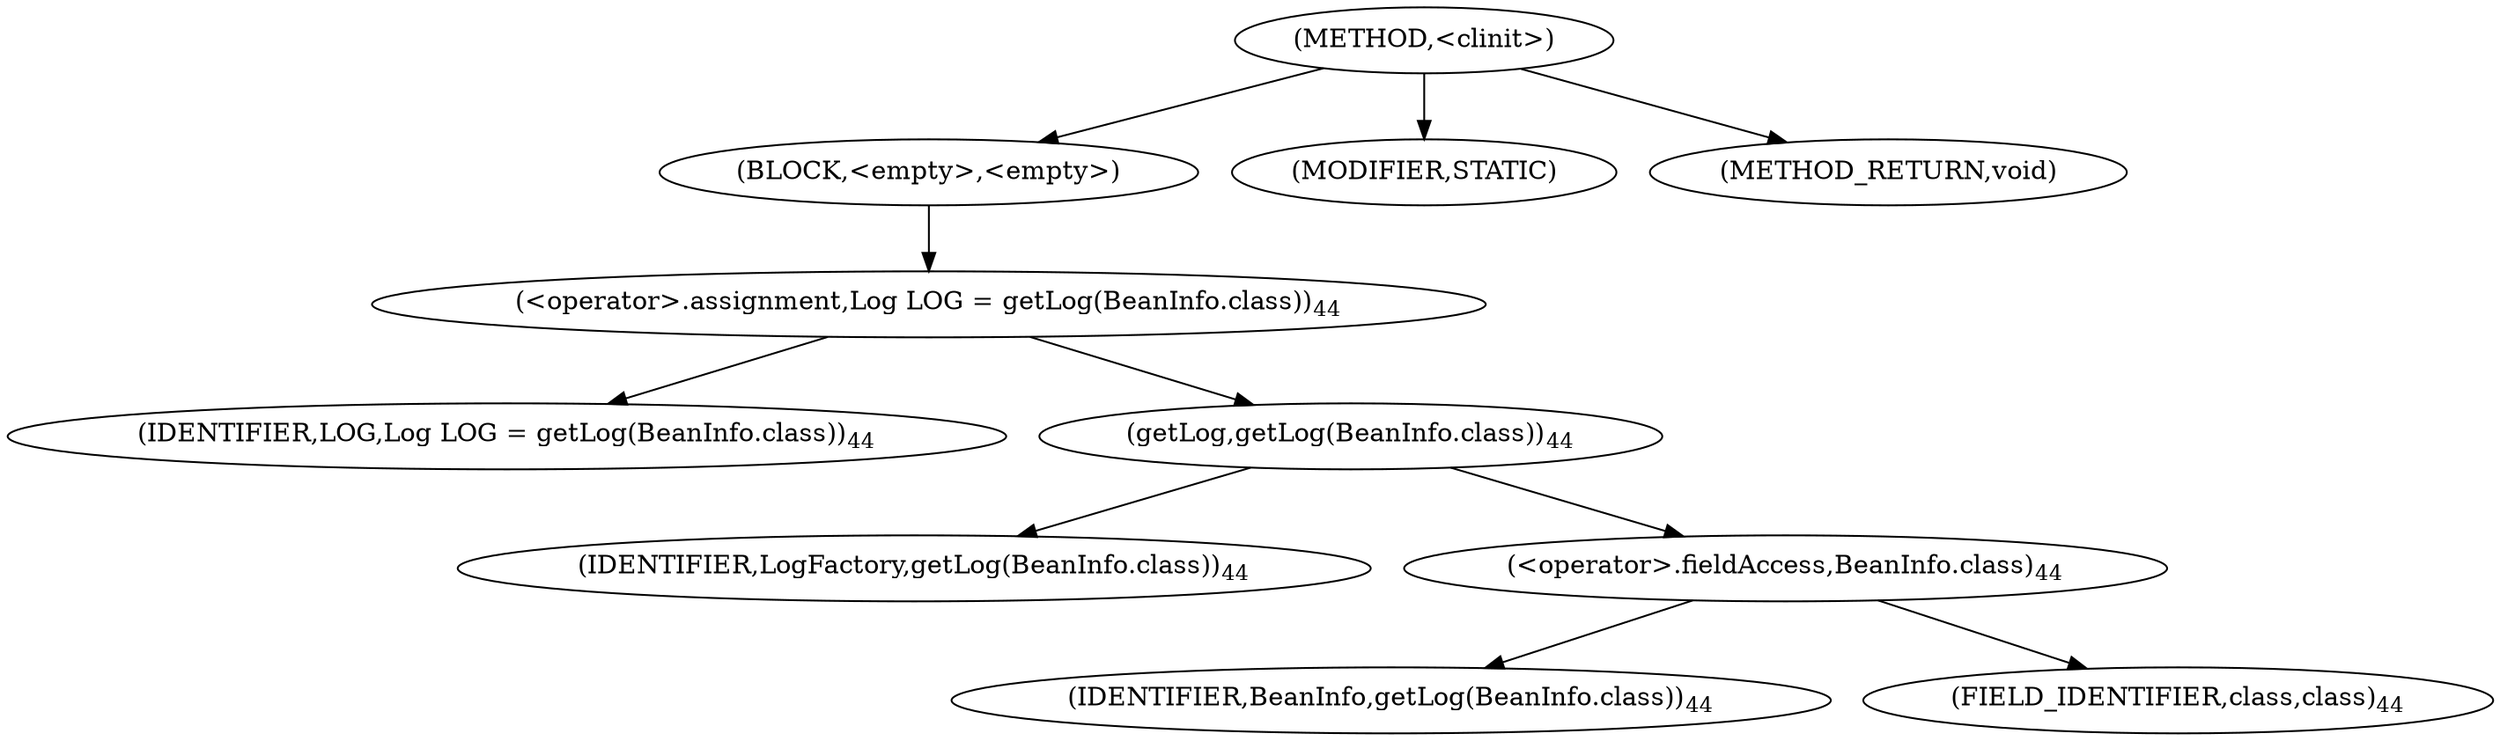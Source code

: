 digraph "&lt;clinit&gt;" {  
"956" [label = <(METHOD,&lt;clinit&gt;)> ]
"957" [label = <(BLOCK,&lt;empty&gt;,&lt;empty&gt;)> ]
"958" [label = <(&lt;operator&gt;.assignment,Log LOG = getLog(BeanInfo.class))<SUB>44</SUB>> ]
"959" [label = <(IDENTIFIER,LOG,Log LOG = getLog(BeanInfo.class))<SUB>44</SUB>> ]
"960" [label = <(getLog,getLog(BeanInfo.class))<SUB>44</SUB>> ]
"961" [label = <(IDENTIFIER,LogFactory,getLog(BeanInfo.class))<SUB>44</SUB>> ]
"962" [label = <(&lt;operator&gt;.fieldAccess,BeanInfo.class)<SUB>44</SUB>> ]
"963" [label = <(IDENTIFIER,BeanInfo,getLog(BeanInfo.class))<SUB>44</SUB>> ]
"964" [label = <(FIELD_IDENTIFIER,class,class)<SUB>44</SUB>> ]
"965" [label = <(MODIFIER,STATIC)> ]
"966" [label = <(METHOD_RETURN,void)> ]
  "956" -> "957" 
  "956" -> "965" 
  "956" -> "966" 
  "957" -> "958" 
  "958" -> "959" 
  "958" -> "960" 
  "960" -> "961" 
  "960" -> "962" 
  "962" -> "963" 
  "962" -> "964" 
}
